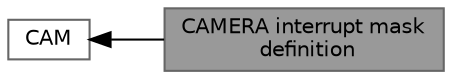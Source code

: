 digraph "CAMERA interrupt mask definition"
{
 // LATEX_PDF_SIZE
  bgcolor="transparent";
  edge [fontname=Helvetica,fontsize=10,labelfontname=Helvetica,labelfontsize=10];
  node [fontname=Helvetica,fontsize=10,shape=box,height=0.2,width=0.4];
  rankdir=LR;
  Node2 [label="CAM",height=0.2,width=0.4,color="grey40", fillcolor="white", style="filled",URL="$group___c_a_m.html",tooltip=" "];
  Node1 [label="CAMERA interrupt mask\l definition",height=0.2,width=0.4,color="gray40", fillcolor="grey60", style="filled", fontcolor="black",tooltip=" "];
  Node2->Node1 [shape=plaintext, dir="back", style="solid"];
}
